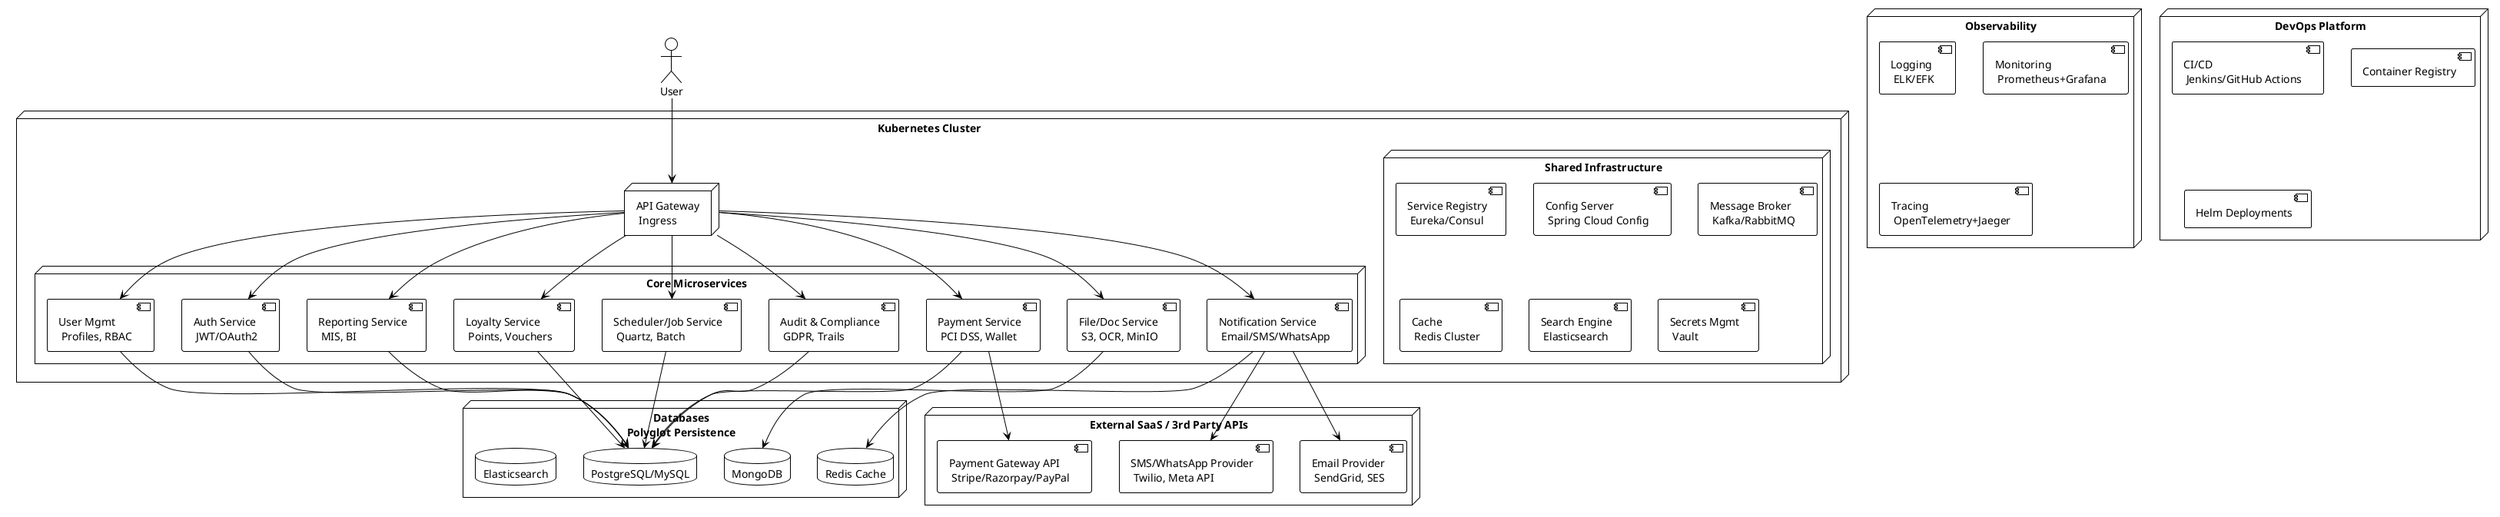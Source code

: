 @startuml
!theme plain

actor User as U

node "Kubernetes Cluster" {
  node "API Gateway\n Ingress " as APIGW
  
  node "Core Microservices" {
    [Auth Service\n JWT/OAuth2 ] as Auth
    [User Mgmt\n Profiles, RBAC ] as UserMgmt
    [Notification Service\n Email/SMS/WhatsApp ] as Notify
    [Payment Service\n PCI DSS, Wallet ] as Payment
    [Loyalty Service\n Points, Vouchers ] as Loyalty
    [Reporting Service\n MIS, BI ] as Reporting
    [File/Doc Service\n S3, OCR, MinIO ] as FileDoc
    [Audit & Compliance\n GDPR, Trails ] as Audit
    [Scheduler/Job Service\n Quartz, Batch ] as Scheduler
  }
  
  node "Shared Infrastructure" {
    [Service Registry\n Eureka/Consul ]
    [Config Server\n Spring Cloud Config ]
    [Message Broker\n Kafka/RabbitMQ ]
    [Cache\n Redis Cluster ]
    [Search Engine\n Elasticsearch ]
    [Secrets Mgmt\n Vault ]
  }
}

node "Databases\n Polyglot Persistence " {
  database "PostgreSQL/MySQL" as SQL
  database "MongoDB" as NoSQL
  database "Redis Cache" as Redis
  database "Elasticsearch" as ES
}

node "External SaaS / 3rd Party APIs" {
  [Payment Gateway API\n Stripe/Razorpay/PayPal ] as PayAPI
  [SMS/WhatsApp Provider\n Twilio, Meta API ] as SMSAPI
  [Email Provider\n SendGrid, SES ] as MailAPI
}

node "Observability" {
  [Logging\n ELK/EFK ]
  [Monitoring\n Prometheus+Grafana ]
  [Tracing\n OpenTelemetry+Jaeger ]
}

node "DevOps Platform" {
  [CI/CD\n Jenkins/GitHub Actions ] as CICD
  [Container Registry]
  [Helm Deployments]
}

U --> APIGW
APIGW --> Auth
APIGW --> UserMgmt
APIGW --> Notify
APIGW --> Payment
APIGW --> Loyalty
APIGW --> Reporting
APIGW --> FileDoc
APIGW --> Audit
APIGW --> Scheduler

Notify --> SMSAPI
Notify --> MailAPI
Payment --> PayAPI

Auth --> SQL
UserMgmt --> SQL
Payment --> SQL
Loyalty --> SQL
Reporting --> SQL
FileDoc --> NoSQL
Notify --> Redis
Audit --> SQL
Scheduler --> SQL

@enduml
